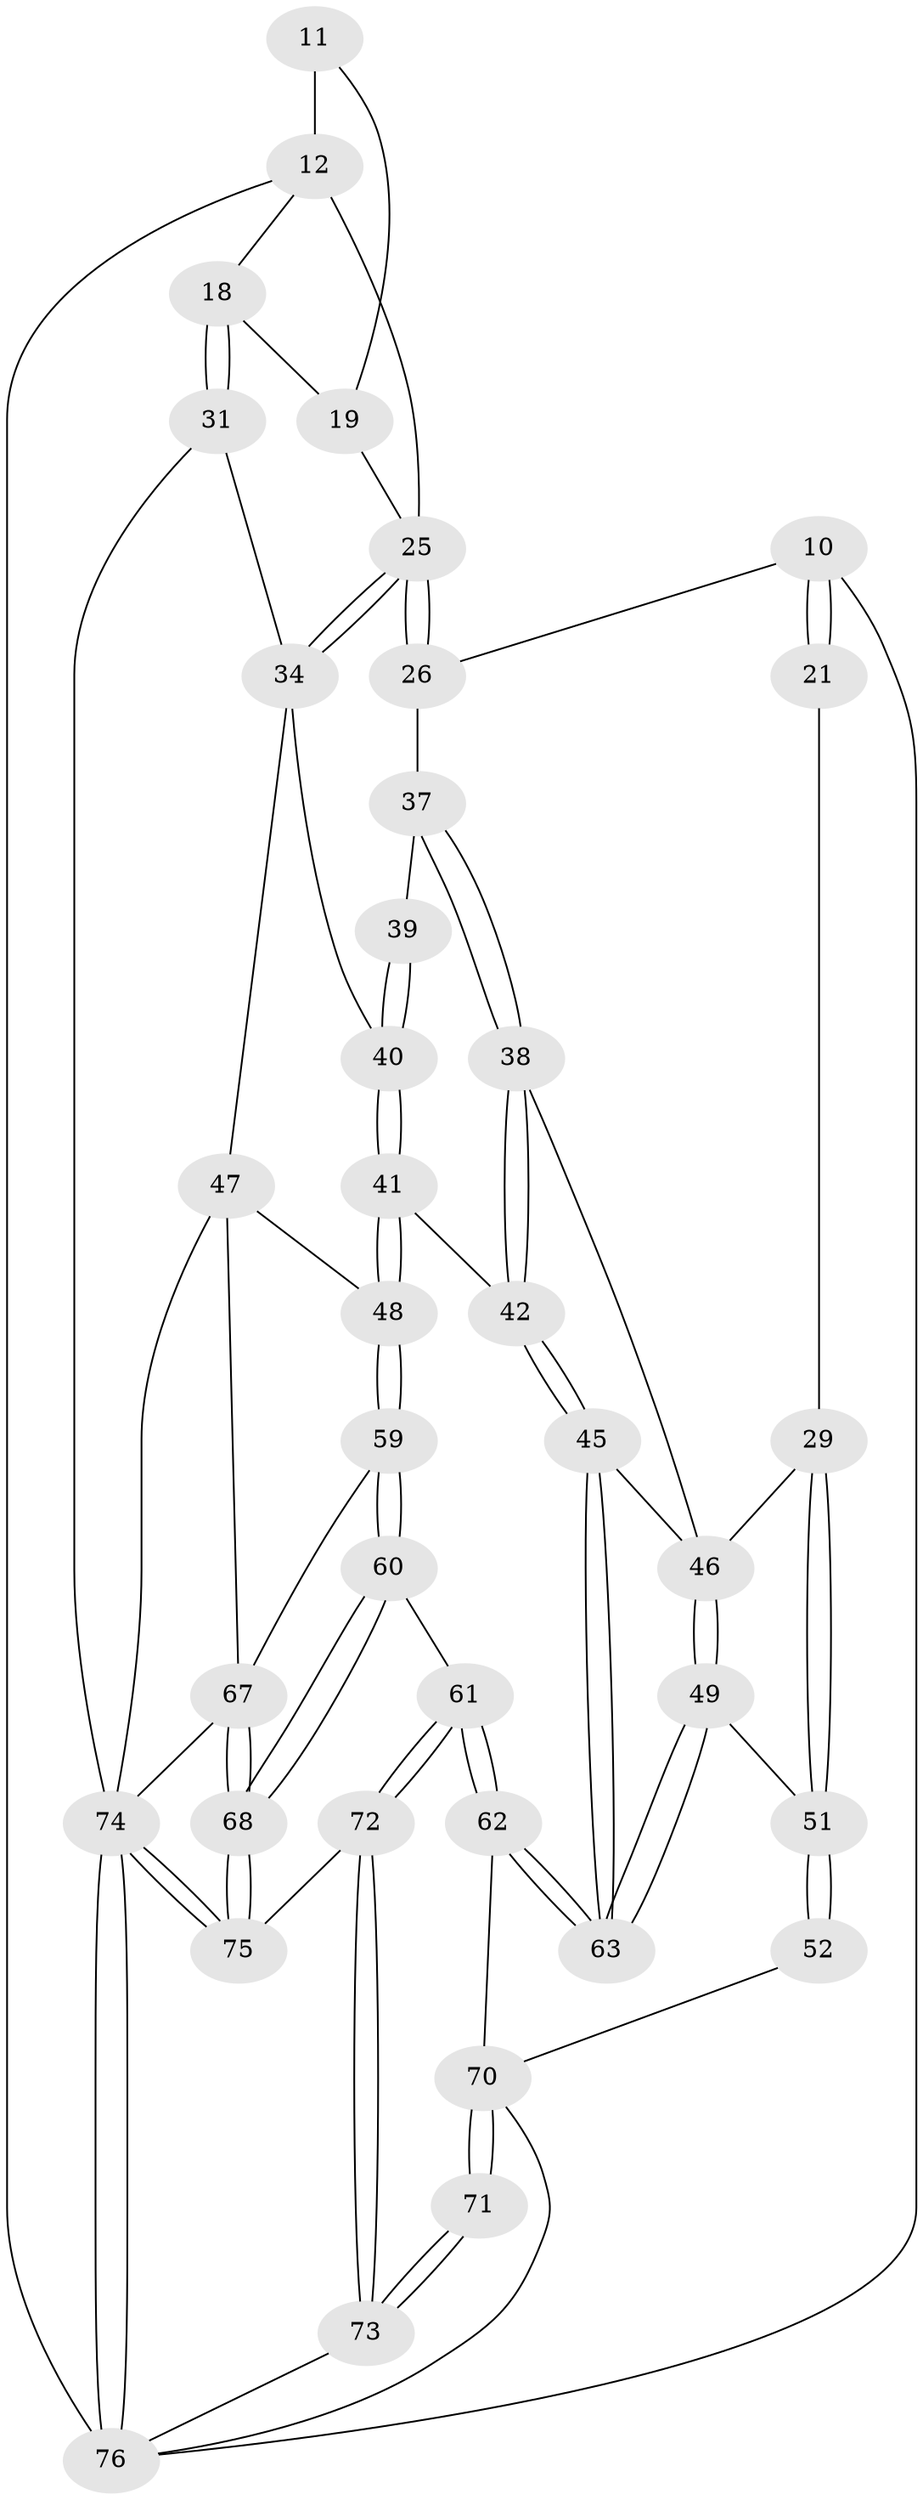// original degree distribution, {3: 0.039473684210526314, 6: 0.21052631578947367, 4: 0.21052631578947367, 5: 0.5394736842105263}
// Generated by graph-tools (version 1.1) at 2025/00/03/09/25 05:00:15]
// undirected, 38 vertices, 88 edges
graph export_dot {
graph [start="1"]
  node [color=gray90,style=filled];
  10 [pos="+0.3419491658273714+0.1300256398060901",super="+5+4"];
  11 [pos="+0.8124155518525317+0.1545583227625657"];
  12 [pos="+0.8551245584906457+0.16464708121489688",super="+2+6"];
  18 [pos="+0.7809197187481185+0.3313233783227325",super="+17"];
  19 [pos="+0.7112174596296768+0.29993685625232175",super="+13"];
  21 [pos="+0+0.2478360681235283"];
  25 [pos="+0.6425479398037158+0.4606745295663577",super="+20+15+14"];
  26 [pos="+0.5239934486167485+0.3752732784067104",super="+22+16"];
  29 [pos="+0+0.4162990426996926"];
  31 [pos="+0.8158140617936218+0.4199038620081555",super="+30"];
  34 [pos="+0.64265252307752+0.4615149161604734",super="+33"];
  37 [pos="+0.31230568629004074+0.4466256160820124",super="+36+35+24"];
  38 [pos="+0.20441593927240498+0.4724217980214749",super="+27"];
  39 [pos="+0.45086955622098474+0.44261093550456193"];
  40 [pos="+0.4841686732597934+0.533988588860696"];
  41 [pos="+0.41888896295956435+0.6327191289205556"];
  42 [pos="+0.3878592041123281+0.6353451249488045"];
  45 [pos="+0.3603517804010467+0.6682349016936251"];
  46 [pos="+0.16846515979028553+0.6516013741746256",super="+28"];
  47 [pos="+0.7404384315984254+0.6333714792661368",super="+44"];
  48 [pos="+0.4902768837181755+0.6956024546191605"];
  49 [pos="+0.18775723368139582+0.7492556597027528"];
  51 [pos="+0+0.48515062426150196",super="+50"];
  52 [pos="+0+0.7387872347840629"];
  59 [pos="+0.49847520296507564+0.7159516183028986"];
  60 [pos="+0.502257903712669+0.872229398818871"];
  61 [pos="+0.2968375997533865+0.8981551269673032"];
  62 [pos="+0.25265126119631404+0.8283859009835872"];
  63 [pos="+0.2555993964017943+0.8062766127200472"];
  67 [pos="+0.6499725664750049+0.8896795797274551",super="+66"];
  68 [pos="+0.5500530098061391+0.9327995444510321"];
  70 [pos="+0.11290421479249678+0.9282671810046851",super="+65"];
  71 [pos="+0.08232953042367319+1"];
  72 [pos="+0.3223843225727005+1"];
  73 [pos="+0+1"];
  74 [pos="+0.9348750846710216+1",super="+69+57+56"];
  75 [pos="+0.5078979252680728+1"];
  76 [pos="+1+1",super="+3+55"];
  10 -- 21 [weight=2];
  10 -- 21;
  10 -- 76 [weight=2];
  10 -- 26;
  11 -- 12 [weight=2];
  11 -- 19;
  12 -- 76;
  12 -- 25;
  12 -- 18;
  18 -- 19;
  18 -- 31 [weight=2];
  18 -- 31;
  19 -- 25 [weight=2];
  21 -- 29;
  25 -- 26 [weight=3];
  25 -- 26;
  25 -- 34;
  25 -- 34;
  26 -- 37 [weight=3];
  29 -- 51;
  29 -- 51;
  29 -- 46;
  31 -- 34;
  31 -- 74;
  34 -- 40;
  34 -- 47;
  37 -- 38 [weight=2];
  37 -- 38;
  37 -- 39 [weight=2];
  38 -- 42;
  38 -- 42;
  38 -- 46;
  39 -- 40;
  39 -- 40;
  40 -- 41;
  40 -- 41;
  41 -- 42;
  41 -- 48;
  41 -- 48;
  42 -- 45;
  42 -- 45;
  45 -- 46;
  45 -- 63;
  45 -- 63;
  46 -- 49;
  46 -- 49;
  47 -- 48;
  47 -- 67;
  47 -- 74;
  48 -- 59;
  48 -- 59;
  49 -- 63;
  49 -- 63;
  49 -- 51;
  51 -- 52 [weight=2];
  51 -- 52;
  52 -- 70;
  59 -- 60;
  59 -- 60;
  59 -- 67;
  60 -- 61;
  60 -- 68;
  60 -- 68;
  61 -- 62;
  61 -- 62;
  61 -- 72;
  61 -- 72;
  62 -- 63;
  62 -- 63;
  62 -- 70;
  67 -- 68;
  67 -- 68;
  67 -- 74 [weight=2];
  68 -- 75;
  68 -- 75;
  70 -- 71 [weight=2];
  70 -- 71;
  70 -- 76;
  71 -- 73;
  71 -- 73;
  72 -- 73;
  72 -- 73;
  72 -- 75;
  73 -- 76;
  74 -- 75;
  74 -- 75;
  74 -- 76 [weight=3];
  74 -- 76;
}
